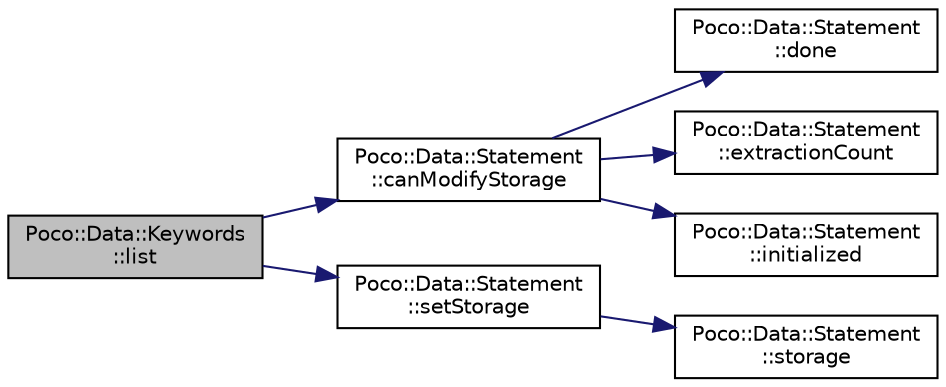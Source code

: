 digraph "Poco::Data::Keywords::list"
{
 // LATEX_PDF_SIZE
  edge [fontname="Helvetica",fontsize="10",labelfontname="Helvetica",labelfontsize="10"];
  node [fontname="Helvetica",fontsize="10",shape=record];
  rankdir="LR";
  Node1 [label="Poco::Data::Keywords\l::list",height=0.2,width=0.4,color="black", fillcolor="grey75", style="filled", fontcolor="black",tooltip="Sets the internal storage to std::list."];
  Node1 -> Node2 [color="midnightblue",fontsize="10",style="solid"];
  Node2 [label="Poco::Data::Statement\l::canModifyStorage",height=0.2,width=0.4,color="black", fillcolor="white", style="filled",URL="$classPoco_1_1Data_1_1Statement.html#a455993fc8b2220dbc2b2238b1b003de1",tooltip="Resets the Statement so that it can be filled with a new SQL command."];
  Node2 -> Node3 [color="midnightblue",fontsize="10",style="solid"];
  Node3 [label="Poco::Data::Statement\l::done",height=0.2,width=0.4,color="black", fillcolor="white", style="filled",URL="$classPoco_1_1Data_1_1Statement.html#a0df7e01caa14516f85e567f6d34a06a7",tooltip=" "];
  Node2 -> Node4 [color="midnightblue",fontsize="10",style="solid"];
  Node4 [label="Poco::Data::Statement\l::extractionCount",height=0.2,width=0.4,color="black", fillcolor="white", style="filled",URL="$classPoco_1_1Data_1_1Statement.html#ac84f4ab83664f77449d9c6e1524b5a4f",tooltip=" "];
  Node2 -> Node5 [color="midnightblue",fontsize="10",style="solid"];
  Node5 [label="Poco::Data::Statement\l::initialized",height=0.2,width=0.4,color="black", fillcolor="white", style="filled",URL="$classPoco_1_1Data_1_1Statement.html#a95a2f5313b3c3963f22e2d55e3fb8e50",tooltip=" "];
  Node1 -> Node6 [color="midnightblue",fontsize="10",style="solid"];
  Node6 [label="Poco::Data::Statement\l::setStorage",height=0.2,width=0.4,color="black", fillcolor="white", style="filled",URL="$classPoco_1_1Data_1_1Statement.html#afab557984fd9368aa552a968020d6f49",tooltip="Returns the internal storage type for the statement."];
  Node6 -> Node7 [color="midnightblue",fontsize="10",style="solid"];
  Node7 [label="Poco::Data::Statement\l::storage",height=0.2,width=0.4,color="black", fillcolor="white", style="filled",URL="$classPoco_1_1Data_1_1Statement.html#ae2f9fab339d7e1476e0ddde9560f1082",tooltip="Returns true if statement is in a state that allows the internal storage to be modified."];
}

